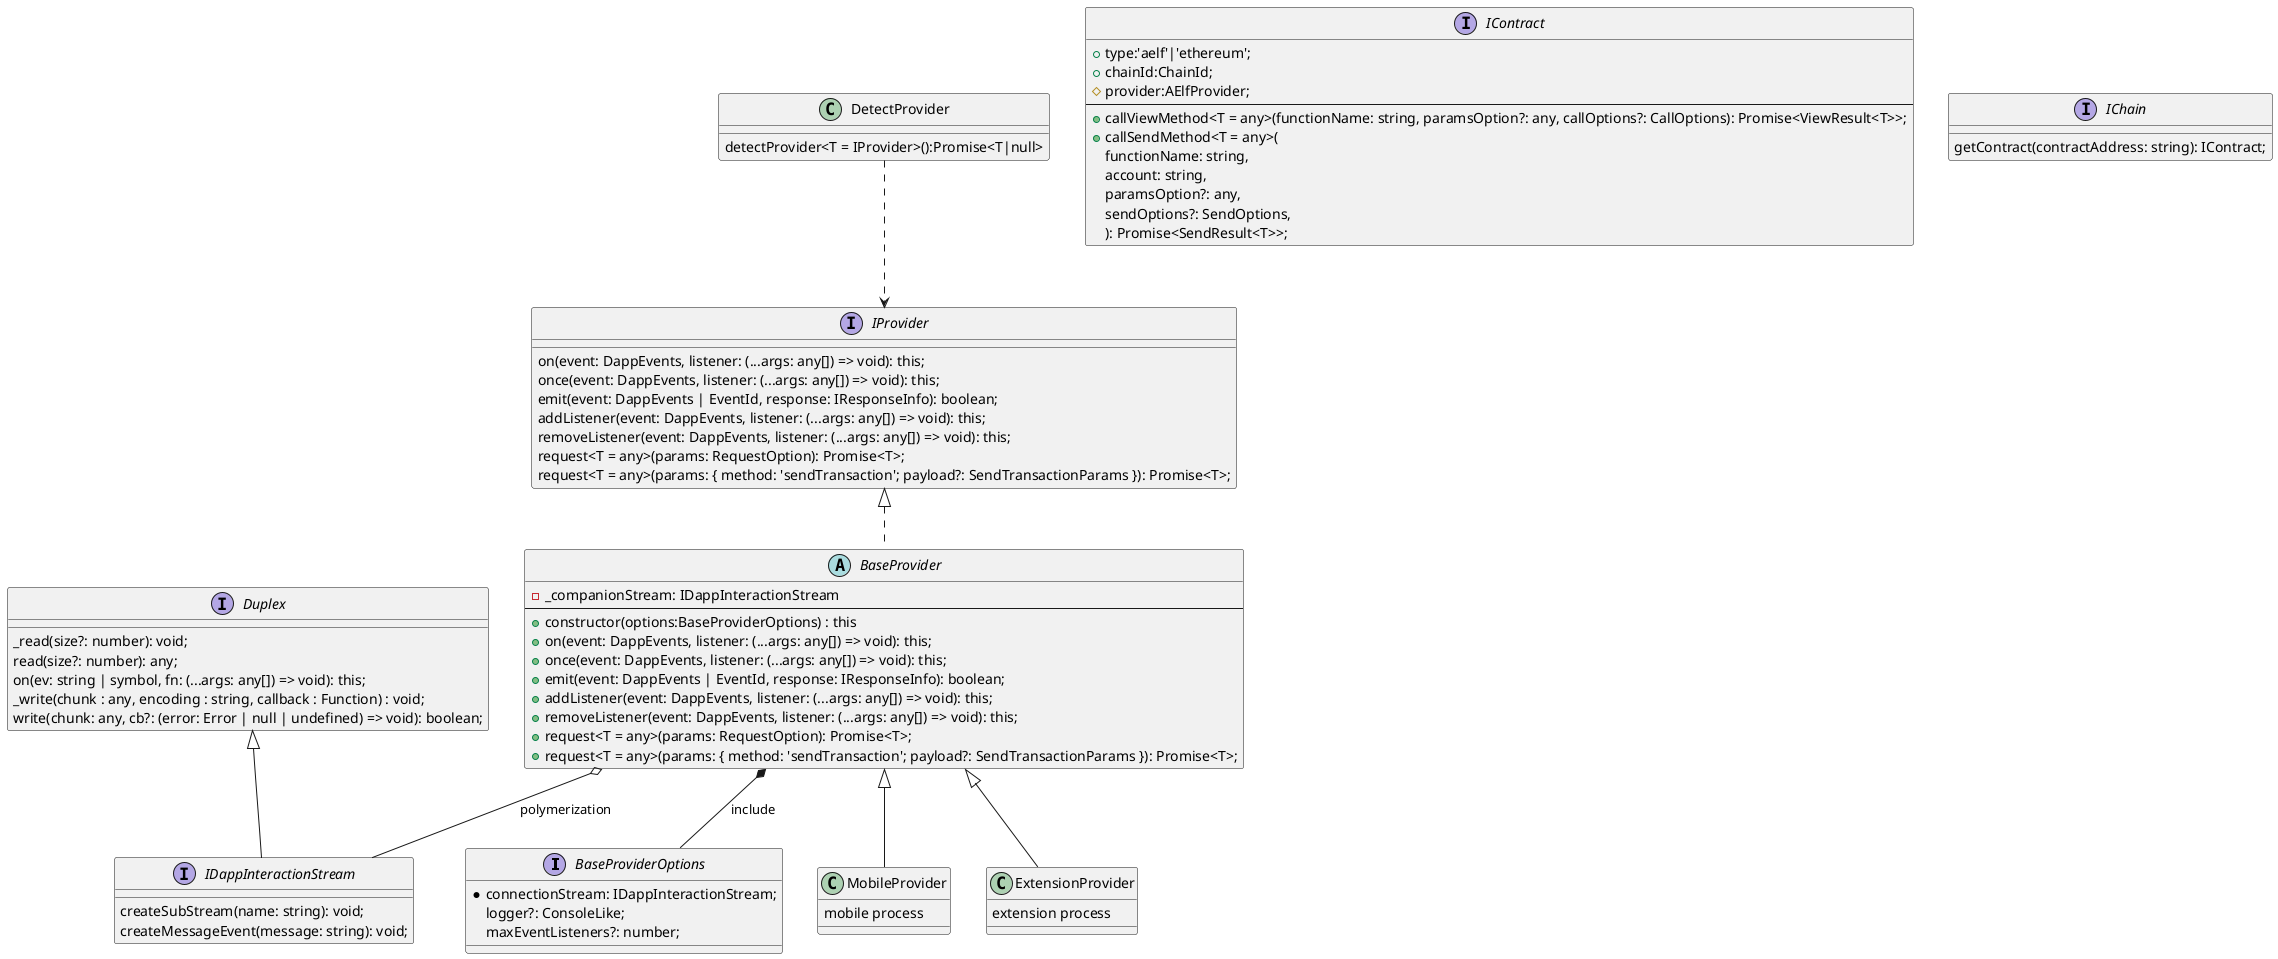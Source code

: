 @startuml providers

interface BaseProviderOptions  {
  * connectionStream: IDappInteractionStream;
  logger?: ConsoleLike;
  maxEventListeners?: number;
}

interface IContract {
  +type:'aelf'|'ethereum';
  +chainId:ChainId;
  #provider:AElfProvider;
  ---
  +callViewMethod<T = any>(functionName: string, paramsOption?: any, callOptions?: CallOptions): Promise<ViewResult<T>>;
  +callSendMethod<T = any>(
    functionName: string,
    account: string,
    paramsOption?: any,
    sendOptions?: SendOptions,
  ): Promise<SendResult<T>>;
}

interface IChain {
  getContract(contractAddress: string): IContract;
}

interface Duplex {
  _read(size?: number): void;
  read(size?: number): any;
  on(ev: string | symbol, fn: (...args: any[]) => void): this;
  _write(chunk : any, encoding : string, callback : Function) : void;
  write(chunk: any, cb?: (error: Error | null | undefined) => void): boolean;
}

interface IDappInteractionStream extends Duplex {
  createSubStream(name: string): void;
  createMessageEvent(message: string): void;
}

interface IProvider {
  on(event: DappEvents, listener: (...args: any[]) => void): this;
  once(event: DappEvents, listener: (...args: any[]) => void): this;
  emit(event: DappEvents | EventId, response: IResponseInfo): boolean;
  addListener(event: DappEvents, listener: (...args: any[]) => void): this;
  removeListener(event: DappEvents, listener: (...args: any[]) => void): this;
  request<T = any>(params: RequestOption): Promise<T>;
  request<T = any>(params: { method: 'sendTransaction'; payload?: SendTransactionParams }): Promise<T>;
}

abstract class BaseProvider implements IProvider {
  -_companionStream: IDappInteractionStream
  ---
  + constructor(options:BaseProviderOptions) : this
  +on(event: DappEvents, listener: (...args: any[]) => void): this;
  +once(event: DappEvents, listener: (...args: any[]) => void): this;
  +emit(event: DappEvents | EventId, response: IResponseInfo): boolean;
  +addListener(event: DappEvents, listener: (...args: any[]) => void): this;
  +removeListener(event: DappEvents, listener: (...args: any[]) => void): this;
  +request<T = any>(params: RequestOption): Promise<T>;
  +request<T = any>(params: { method: 'sendTransaction'; payload?: SendTransactionParams }): Promise<T>;
}

class MobileProvider extends BaseProvider {
  mobile process
}

class ExtensionProvider extends BaseProvider {
  extension process
}

class DetectProvider {
  detectProvider<T = IProvider>():Promise<T|null>
}

DetectProvider ..> IProvider
BaseProvider *-- BaseProviderOptions : include
BaseProvider o-- IDappInteractionStream : polymerization
@enduml